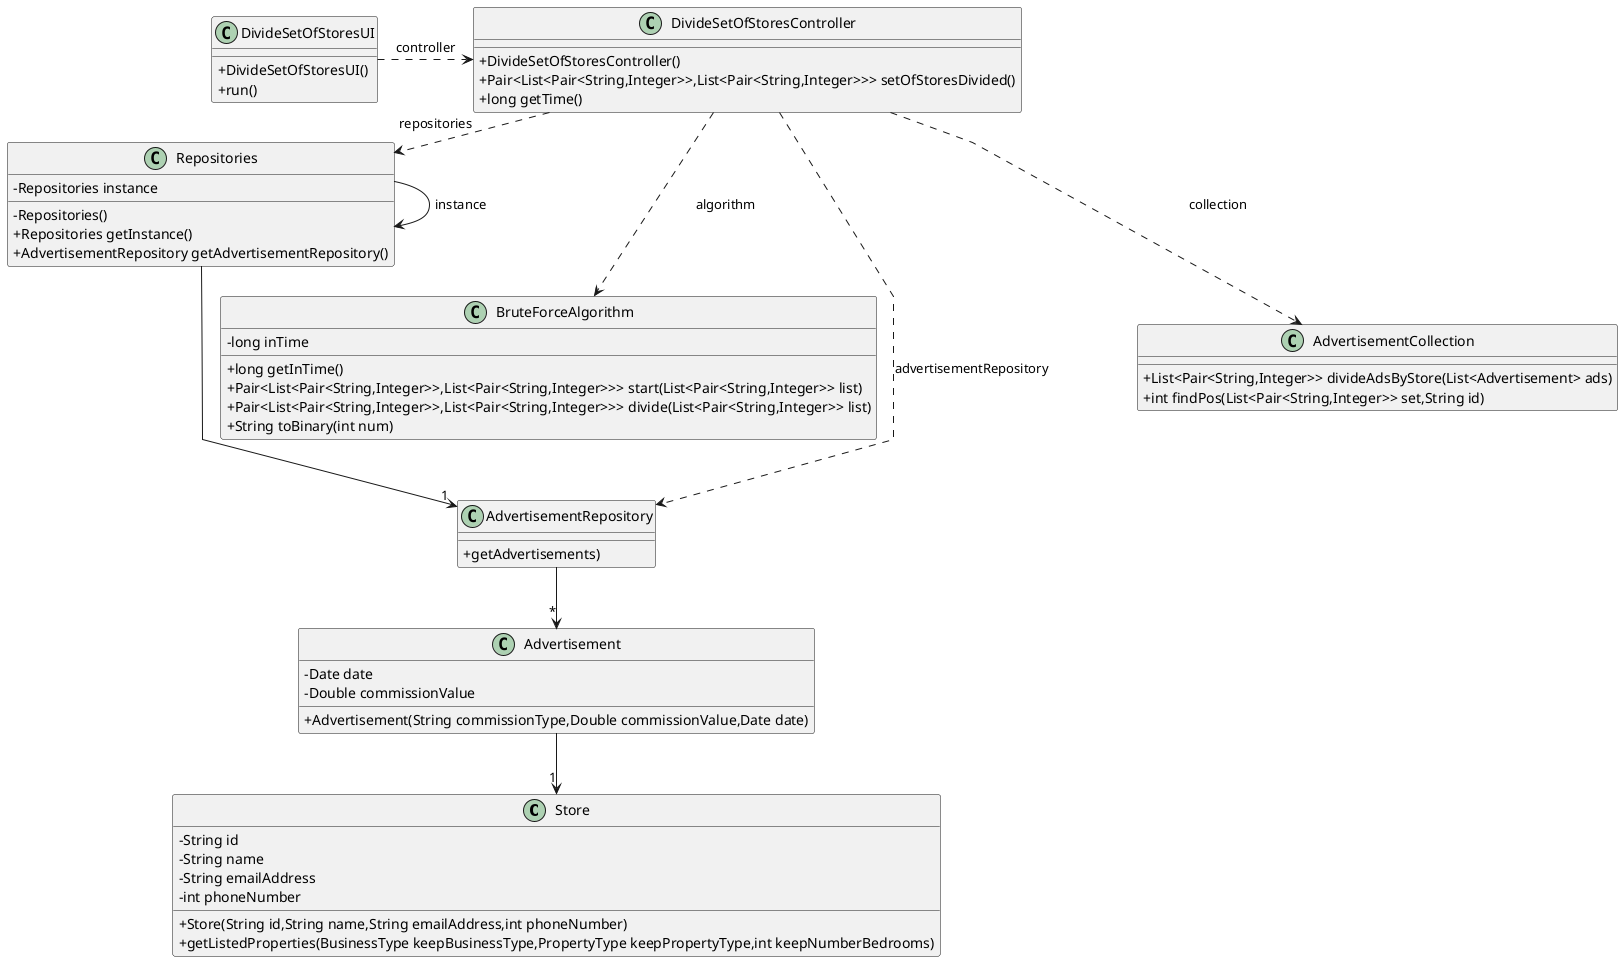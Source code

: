 @startuml
'skinparam monochrome true
skinparam packageStyle rectangle
skinparam shadowing false
skinparam linetype polyline
'skinparam linetype orto

skinparam classAttributeIconSize 0

'left to right direction

class Store {
        - String id
        - String name
        - String emailAddress
        - int phoneNumber
        +Store(String id,String name,String emailAddress,int phoneNumber)
        + getListedProperties(BusinessType keepBusinessType,PropertyType keepPropertyType,int keepNumberBedrooms)
}

class BruteForceAlgorithm{
    -long inTime
    +long getInTime()
    + Pair<List<Pair<String,Integer>>,List<Pair<String,Integer>>> start(List<Pair<String,Integer>> list)
    + Pair<List<Pair<String,Integer>>,List<Pair<String,Integer>>> divide(List<Pair<String,Integer>> list)
    + String toBinary(int num)
}




class AdvertisementRepository {
    + getAdvertisements)
}

class Repositories {
    - Repositories instance
    - Repositories()
    + Repositories getInstance()
    + AdvertisementRepository getAdvertisementRepository()
}

class DivideSetOfStoresController {
    + DivideSetOfStoresController()
    + Pair<List<Pair<String,Integer>>,List<Pair<String,Integer>>> setOfStoresDivided()
    + long getTime()
    }


class DivideSetOfStoresUI {
    + DivideSetOfStoresUI()
    + run()
}

class Advertisement{
    - Date date
    - Double commissionValue
    +Advertisement(String commissionType,Double commissionValue,Date date)
}

class AdvertisementCollection{
    +List<Pair<String,Integer>> divideAdsByStore(List<Advertisement> ads)
    + int findPos(List<Pair<String,Integer>> set,String id)
}

Repositories --> Repositories : instance
DivideSetOfStoresUI .> DivideSetOfStoresController: controller

DivideSetOfStoresController .> Repositories : repositories

DivideSetOfStoresController ..> BruteForceAlgorithm : algorithm

DivideSetOfStoresController ..> AdvertisementCollection :collection

Repositories --> "1" AdvertisementRepository

DivideSetOfStoresController ...> AdvertisementRepository:advertisementRepository
AdvertisementRepository --> "*" Advertisement
Advertisement --> "1" Store



@enduml
